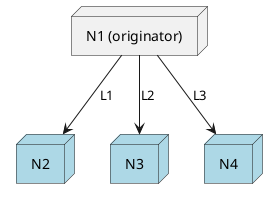 @startuml
'left to right direction

node "N1 (originator)" as N1

node N2 #LightBlue
node N3 #LightBlue
node N4 #LightBlue

N1 --> N2 : L1
N1 --> N3 : L2
N1 --> N4 : L3

@enduml
